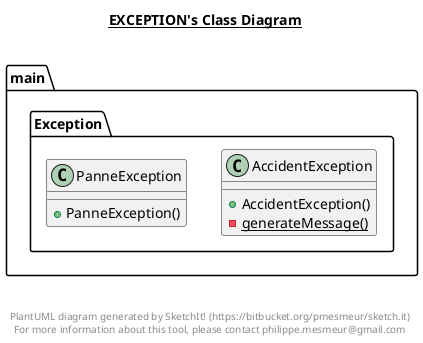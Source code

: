 @startuml

title __EXCEPTION's Class Diagram__\n

  namespace main {
    namespace Exception {
      class main.Exception.AccidentException {
          + AccidentException()
          {static} - generateMessage()
      }
    }
  }
  

  namespace main {
    namespace Exception {
      class main.Exception.PanneException {
          + PanneException()
      }
    }
  }
  



right footer


PlantUML diagram generated by SketchIt! (https://bitbucket.org/pmesmeur/sketch.it)
For more information about this tool, please contact philippe.mesmeur@gmail.com
endfooter

@enduml
